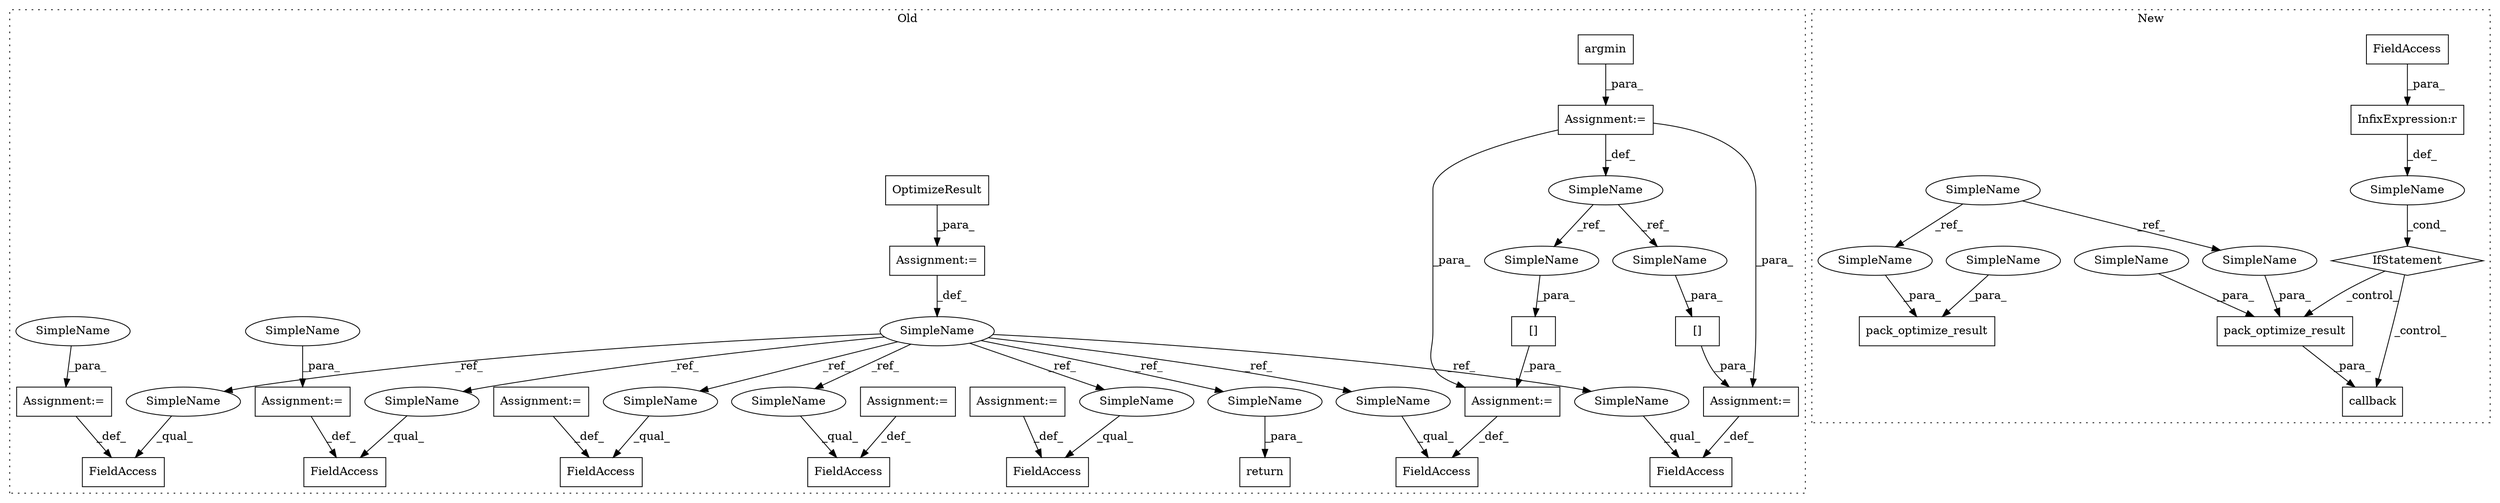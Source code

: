 digraph G {
subgraph cluster0 {
1 [label="OptimizeResult" a="32" s="4795" l="16" shape="box"];
4 [label="FieldAccess" a="22" s="4864" l="7" shape="box"];
5 [label="argmin" a="32" s="4828,4837" l="7,1" shape="box"];
6 [label="[]" a="2" s="4872,4879" l="3,1" shape="box"];
7 [label="SimpleName" a="42" s="4791" l="3" shape="ellipse"];
8 [label="return" a="41" s="5011" l="7" shape="box"];
9 [label="[]" a="2" s="4850,4857" l="3,1" shape="box"];
10 [label="SimpleName" a="42" s="4817" l="4" shape="ellipse"];
11 [label="FieldAccess" a="22" s="4844" l="5" shape="box"];
12 [label="FieldAccess" a="22" s="4985" l="16" shape="box"];
14 [label="FieldAccess" a="22" s="4886" l="13" shape="box"];
15 [label="FieldAccess" a="22" s="4921" l="11" shape="box"];
16 [label="FieldAccess" a="22" s="4941" l="10" shape="box"];
17 [label="FieldAccess" a="22" s="4964" l="9" shape="box"];
21 [label="Assignment:=" a="7" s="4821" l="1" shape="box"];
22 [label="Assignment:=" a="7" s="5001" l="1" shape="box"];
25 [label="Assignment:=" a="7" s="4973" l="1" shape="box"];
26 [label="Assignment:=" a="7" s="4871" l="1" shape="box"];
27 [label="Assignment:=" a="7" s="4849" l="1" shape="box"];
28 [label="Assignment:=" a="7" s="4932" l="1" shape="box"];
29 [label="Assignment:=" a="7" s="4794" l="1" shape="box"];
30 [label="Assignment:=" a="7" s="4899" l="1" shape="box"];
31 [label="Assignment:=" a="7" s="4951" l="1" shape="box"];
32 [label="SimpleName" a="42" s="4941" l="3" shape="ellipse"];
33 [label="SimpleName" a="42" s="4921" l="3" shape="ellipse"];
34 [label="SimpleName" a="42" s="4964" l="3" shape="ellipse"];
35 [label="SimpleName" a="42" s="4886" l="3" shape="ellipse"];
36 [label="SimpleName" a="42" s="4864" l="3" shape="ellipse"];
37 [label="SimpleName" a="42" s="4844" l="3" shape="ellipse"];
38 [label="SimpleName" a="42" s="4985" l="3" shape="ellipse"];
39 [label="SimpleName" a="42" s="5018" l="3" shape="ellipse"];
42 [label="SimpleName" a="42" s="4853" l="4" shape="ellipse"];
43 [label="SimpleName" a="42" s="4875" l="4" shape="ellipse"];
44 [label="SimpleName" a="42" s="4974" l="5" shape="ellipse"];
47 [label="SimpleName" a="42" s="5002" l="3" shape="ellipse"];
label = "Old";
style="dotted";
}
subgraph cluster1 {
2 [label="pack_optimize_result" a="32" s="5092,5134" l="21,1" shape="box"];
3 [label="InfixExpression:r" a="27" s="5063" l="4" shape="box"];
13 [label="FieldAccess" a="22" s="5055" l="8" shape="box"];
18 [label="SimpleName" a="42" s="" l="" shape="ellipse"];
19 [label="IfStatement" a="25" s="5051,5071" l="4,2" shape="diamond"];
20 [label="callback" a="32" s="5083,5135" l="9,1" shape="box"];
23 [label="SimpleName" a="42" s="955" l="3" shape="ellipse"];
24 [label="pack_optimize_result" a="32" s="2492,2534" l="21,1" shape="box"];
40 [label="SimpleName" a="42" s="5125" l="3" shape="ellipse"];
41 [label="SimpleName" a="42" s="2525" l="3" shape="ellipse"];
45 [label="SimpleName" a="42" s="5119" l="5" shape="ellipse"];
46 [label="SimpleName" a="42" s="2519" l="5" shape="ellipse"];
label = "New";
style="dotted";
}
1 -> 29 [label="_para_"];
2 -> 20 [label="_para_"];
3 -> 18 [label="_def_"];
5 -> 21 [label="_para_"];
6 -> 26 [label="_para_"];
7 -> 35 [label="_ref_"];
7 -> 32 [label="_ref_"];
7 -> 39 [label="_ref_"];
7 -> 34 [label="_ref_"];
7 -> 38 [label="_ref_"];
7 -> 36 [label="_ref_"];
7 -> 37 [label="_ref_"];
7 -> 33 [label="_ref_"];
9 -> 27 [label="_para_"];
10 -> 42 [label="_ref_"];
10 -> 43 [label="_ref_"];
13 -> 3 [label="_para_"];
18 -> 19 [label="_cond_"];
19 -> 20 [label="_control_"];
19 -> 2 [label="_control_"];
21 -> 10 [label="_def_"];
21 -> 27 [label="_para_"];
21 -> 26 [label="_para_"];
22 -> 12 [label="_def_"];
23 -> 41 [label="_ref_"];
23 -> 40 [label="_ref_"];
25 -> 17 [label="_def_"];
26 -> 4 [label="_def_"];
27 -> 11 [label="_def_"];
28 -> 15 [label="_def_"];
29 -> 7 [label="_def_"];
30 -> 14 [label="_def_"];
31 -> 16 [label="_def_"];
32 -> 16 [label="_qual_"];
33 -> 15 [label="_qual_"];
34 -> 17 [label="_qual_"];
35 -> 14 [label="_qual_"];
36 -> 4 [label="_qual_"];
37 -> 11 [label="_qual_"];
38 -> 12 [label="_qual_"];
39 -> 8 [label="_para_"];
40 -> 2 [label="_para_"];
41 -> 24 [label="_para_"];
42 -> 9 [label="_para_"];
43 -> 6 [label="_para_"];
44 -> 25 [label="_para_"];
45 -> 2 [label="_para_"];
46 -> 24 [label="_para_"];
47 -> 22 [label="_para_"];
}